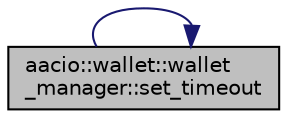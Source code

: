 digraph "aacio::wallet::wallet_manager::set_timeout"
{
  edge [fontname="Helvetica",fontsize="10",labelfontname="Helvetica",labelfontsize="10"];
  node [fontname="Helvetica",fontsize="10",shape=record];
  rankdir="LR";
  Node26 [label="aacio::wallet::wallet\l_manager::set_timeout",height=0.2,width=0.4,color="black", fillcolor="grey75", style="filled", fontcolor="black"];
  Node26 -> Node26 [color="midnightblue",fontsize="10",style="solid",fontname="Helvetica"];
}
